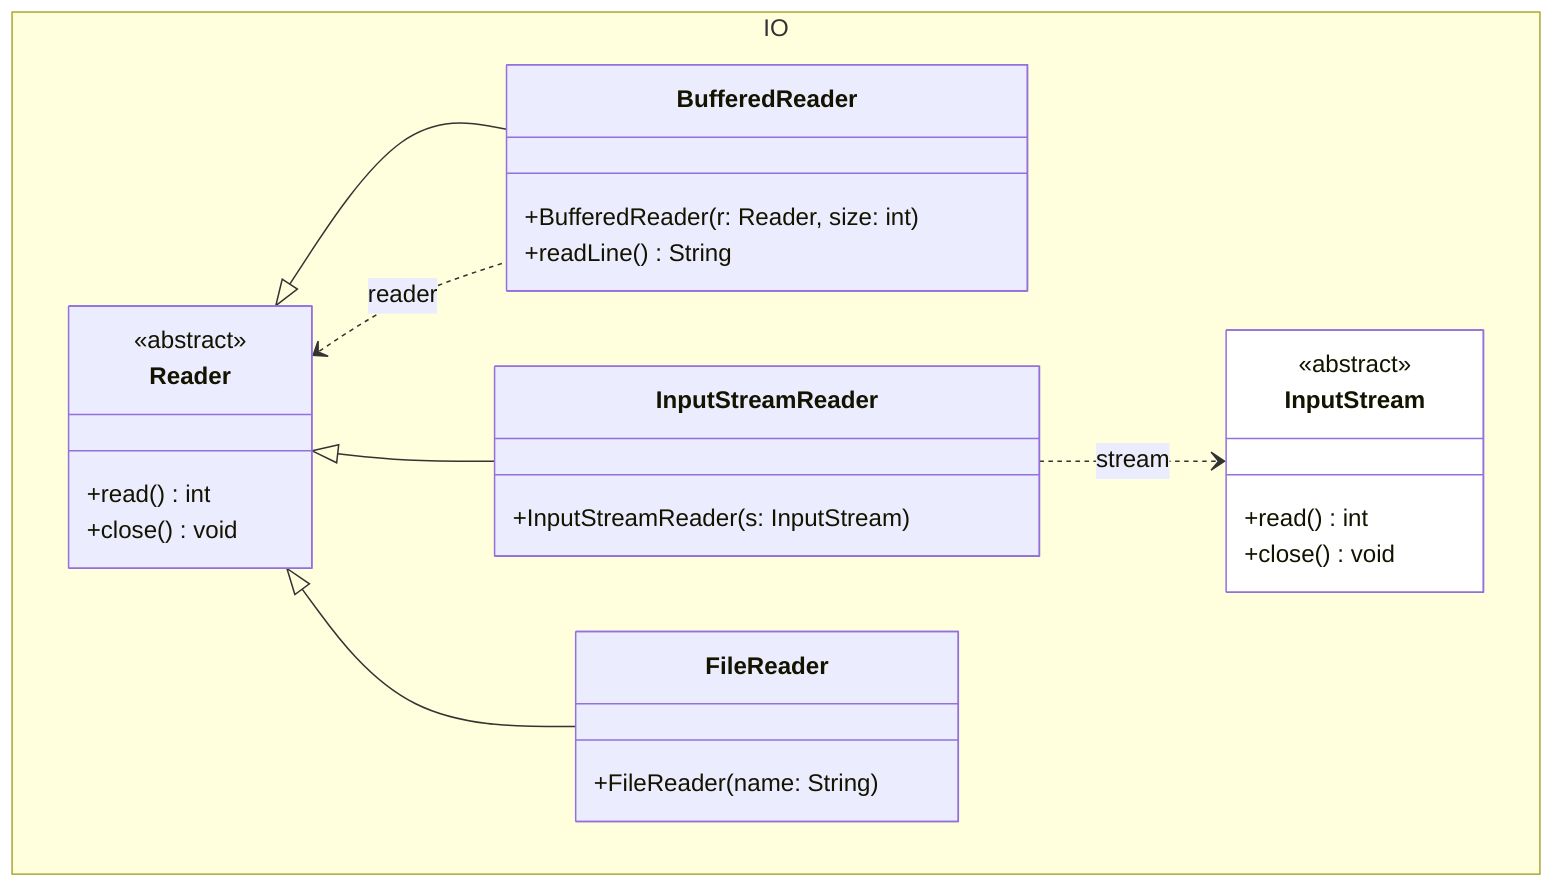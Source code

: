 classDiagram

    namespace IO {

        class InputStream {
            <<abstract>>
            +read() int
            +close() void
        }

        class Reader {
            <<abstract>>
            +read() int
            +close() void
        }

        class BufferedReader {
            +BufferedReader(r: Reader, size: int)
            +readLine() String
        }

        class InputStreamReader {
            +InputStreamReader(s: InputStream)
        }

        class FileReader {
            +FileReader(name: String)
        }
        
    }

    Reader <|-- BufferedReader

    Reader <.. BufferedReader: reader

    Reader <|-- InputStreamReader

    Reader <|-- FileReader

    InputStreamReader ..> InputStream: stream

    style InputStream fill:white